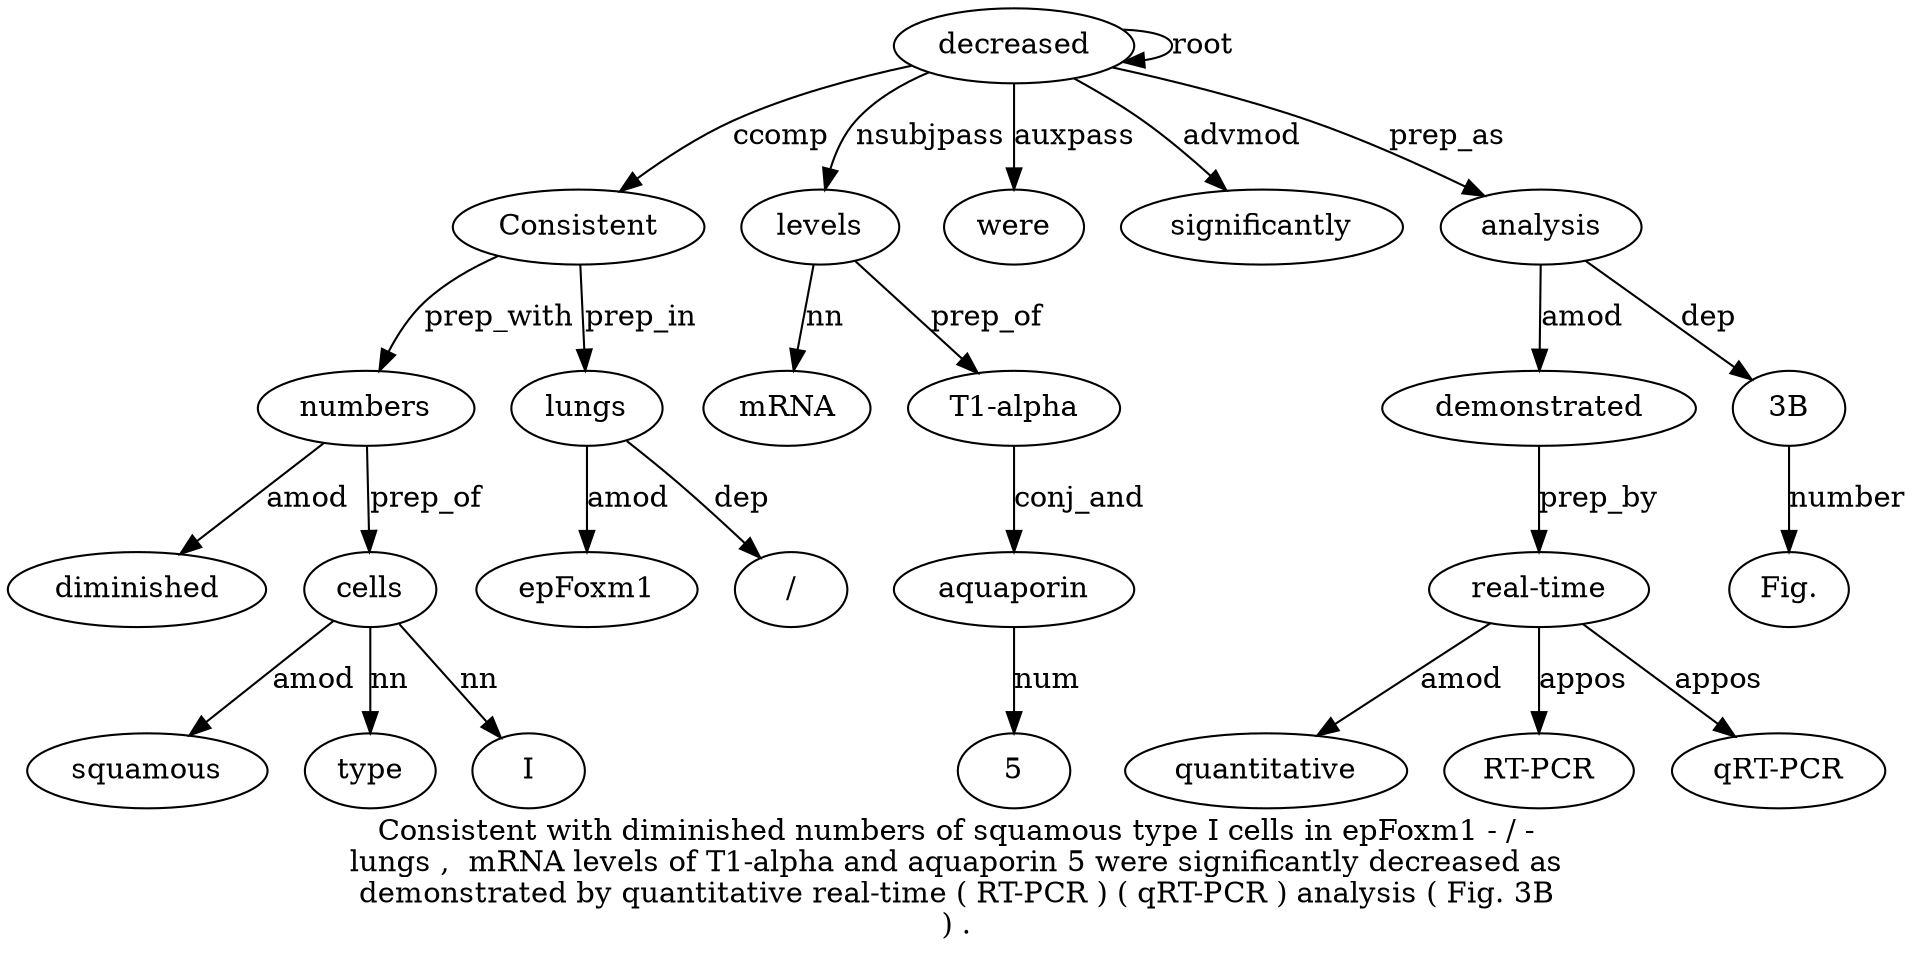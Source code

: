 digraph "Consistent with diminished numbers of squamous type I cells in epFoxm1 - / - lungs ,  mRNA levels of T1-alpha and aquaporin 5 were significantly decreased as demonstrated by quantitative real-time ( RT-PCR ) ( qRT-PCR ) analysis ( Fig. 3B ) ." {
label="Consistent with diminished numbers of squamous type I cells in epFoxm1 - / -
lungs ,  mRNA levels of T1-alpha and aquaporin 5 were significantly decreased as
demonstrated by quantitative real-time ( RT-PCR ) ( qRT-PCR ) analysis ( Fig. 3B
) .";
decreased26 [style=filled, fillcolor=white, label=decreased];
Consistent1 [style=filled, fillcolor=white, label=Consistent];
decreased26 -> Consistent1  [label=ccomp];
numbers4 [style=filled, fillcolor=white, label=numbers];
diminished3 [style=filled, fillcolor=white, label=diminished];
numbers4 -> diminished3  [label=amod];
Consistent1 -> numbers4  [label=prep_with];
cells9 [style=filled, fillcolor=white, label=cells];
squamous6 [style=filled, fillcolor=white, label=squamous];
cells9 -> squamous6  [label=amod];
type7 [style=filled, fillcolor=white, label=type];
cells9 -> type7  [label=nn];
I8 [style=filled, fillcolor=white, label=I];
cells9 -> I8  [label=nn];
numbers4 -> cells9  [label=prep_of];
lungs15 [style=filled, fillcolor=white, label=lungs];
epFoxm1 [style=filled, fillcolor=white, label=epFoxm1];
lungs15 -> epFoxm1  [label=amod];
"/13" [style=filled, fillcolor=white, label="/"];
lungs15 -> "/13"  [label=dep];
Consistent1 -> lungs15  [label=prep_in];
levels18 [style=filled, fillcolor=white, label=levels];
mRNA17 [style=filled, fillcolor=white, label=mRNA];
levels18 -> mRNA17  [label=nn];
decreased26 -> levels18  [label=nsubjpass];
"T1-alpha20" [style=filled, fillcolor=white, label="T1-alpha"];
levels18 -> "T1-alpha20"  [label=prep_of];
aquaporin22 [style=filled, fillcolor=white, label=aquaporin];
"T1-alpha20" -> aquaporin22  [label=conj_and];
523 [style=filled, fillcolor=white, label=5];
aquaporin22 -> 523  [label=num];
were24 [style=filled, fillcolor=white, label=were];
decreased26 -> were24  [label=auxpass];
significantly25 [style=filled, fillcolor=white, label=significantly];
decreased26 -> significantly25  [label=advmod];
decreased26 -> decreased26  [label=root];
analysis38 [style=filled, fillcolor=white, label=analysis];
demonstrated28 [style=filled, fillcolor=white, label=demonstrated];
analysis38 -> demonstrated28  [label=amod];
"real-time31" [style=filled, fillcolor=white, label="real-time"];
quantitative30 [style=filled, fillcolor=white, label=quantitative];
"real-time31" -> quantitative30  [label=amod];
demonstrated28 -> "real-time31"  [label=prep_by];
"RT-PCR33" [style=filled, fillcolor=white, label="RT-PCR"];
"real-time31" -> "RT-PCR33"  [label=appos];
"qRT-PCR36" [style=filled, fillcolor=white, label="qRT-PCR"];
"real-time31" -> "qRT-PCR36"  [label=appos];
decreased26 -> analysis38  [label=prep_as];
"3B41" [style=filled, fillcolor=white, label="3B"];
"Fig.40" [style=filled, fillcolor=white, label="Fig."];
"3B41" -> "Fig.40"  [label=number];
analysis38 -> "3B41"  [label=dep];
}
